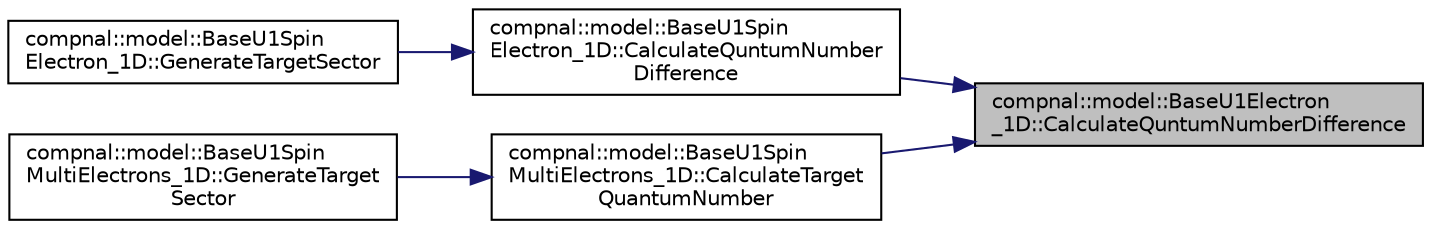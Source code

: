 digraph "compnal::model::BaseU1Electron_1D::CalculateQuntumNumberDifference"
{
 // INTERACTIVE_SVG=YES
 // LATEX_PDF_SIZE
  edge [fontname="Helvetica",fontsize="10",labelfontname="Helvetica",labelfontsize="10"];
  node [fontname="Helvetica",fontsize="10",shape=record];
  rankdir="RL";
  Node1 [label="compnal::model::BaseU1Electron\l_1D::CalculateQuntumNumberDifference",height=0.2,width=0.4,color="black", fillcolor="grey75", style="filled", fontcolor="black",tooltip="Calculate difference of the number of total electrons and the total sz from the rows and columns in t..."];
  Node1 -> Node2 [dir="back",color="midnightblue",fontsize="10",style="solid",fontname="Helvetica"];
  Node2 [label="compnal::model::BaseU1Spin\lElectron_1D::CalculateQuntumNumber\lDifference",height=0.2,width=0.4,color="black", fillcolor="white", style="filled",URL="$de/d75/classcompnal_1_1model_1_1_base_u1_spin_electron__1_d.html#ac2e1e7eac345e6de6d8927a702d53173",tooltip="Calculate difference of the number of total electrons and the total sz from the rows and columns in t..."];
  Node2 -> Node3 [dir="back",color="midnightblue",fontsize="10",style="solid",fontname="Helvetica"];
  Node3 [label="compnal::model::BaseU1Spin\lElectron_1D::GenerateTargetSector",height=0.2,width=0.4,color="black", fillcolor="white", style="filled",URL="$de/d75/classcompnal_1_1model_1_1_base_u1_spin_electron__1_d.html#a62dd65b1c316662158ac2cd40f1b4efc",tooltip="Calculate the quantum numbers of excited states that appear when calculating the correlation function..."];
  Node1 -> Node4 [dir="back",color="midnightblue",fontsize="10",style="solid",fontname="Helvetica"];
  Node4 [label="compnal::model::BaseU1Spin\lMultiElectrons_1D::CalculateTarget\lQuantumNumber",height=0.2,width=0.4,color="black", fillcolor="white", style="filled",URL="$d6/d25/classcompnal_1_1model_1_1_base_u1_spin_multi_electrons__1_d.html#a37055055afea88867025e7287eb048d7",tooltip="Calculate difference of the number of total electrons and the total sz from the rows and columns in t..."];
  Node4 -> Node5 [dir="back",color="midnightblue",fontsize="10",style="solid",fontname="Helvetica"];
  Node5 [label="compnal::model::BaseU1Spin\lMultiElectrons_1D::GenerateTarget\lSector",height=0.2,width=0.4,color="black", fillcolor="white", style="filled",URL="$d6/d25/classcompnal_1_1model_1_1_base_u1_spin_multi_electrons__1_d.html#a814f38dd5ba9890697f536042c56a9e9",tooltip="Calculate the quantum numbers of excited states that appear when calculating the correlation function..."];
}
